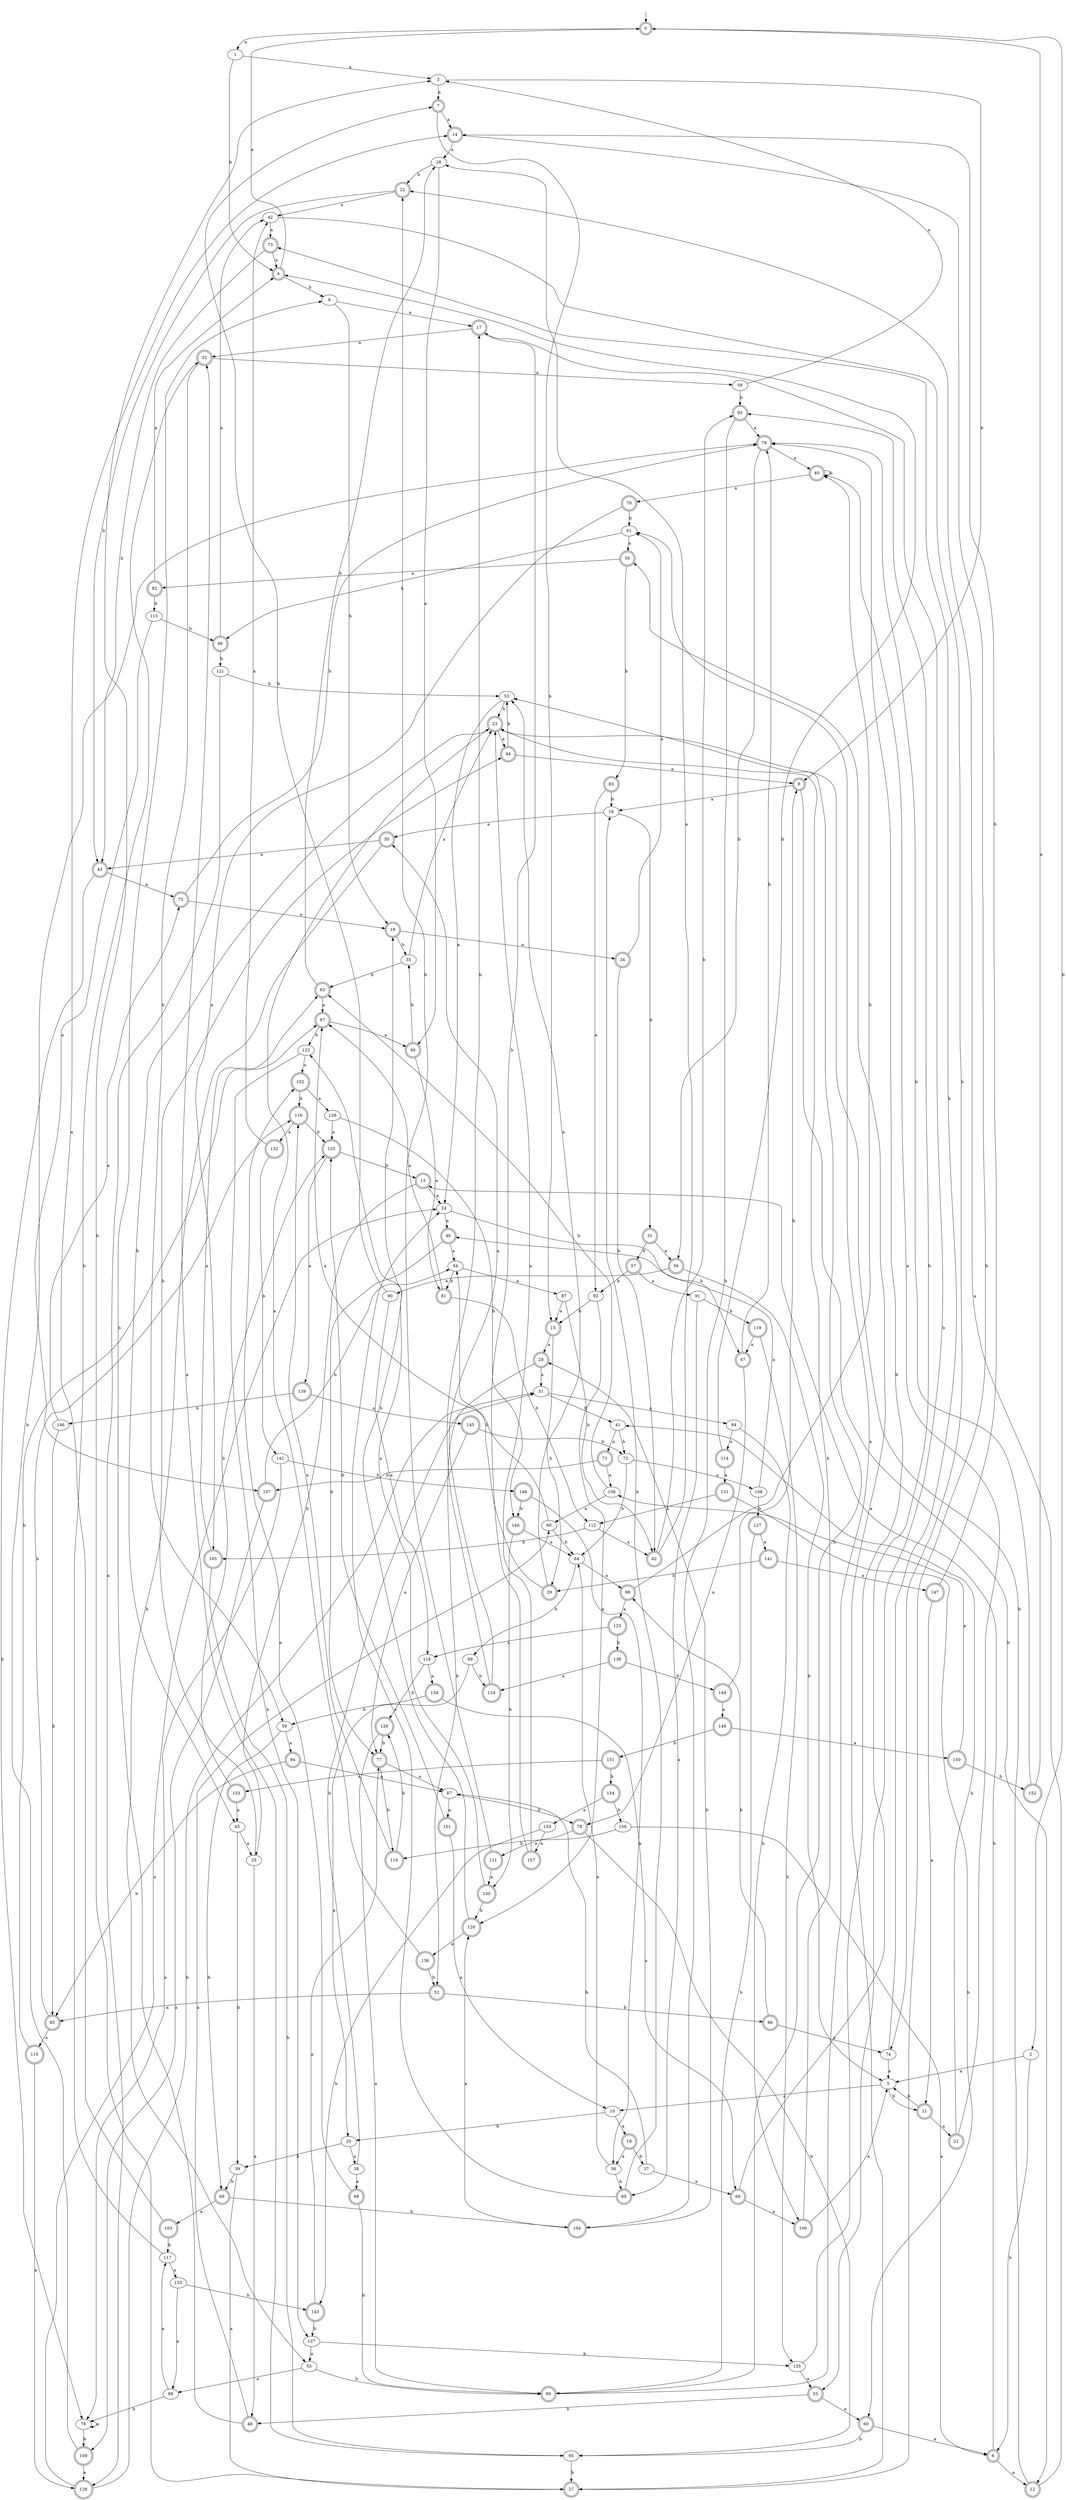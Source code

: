 digraph RandomDFA {
  __start0 [label="", shape=none];
  __start0 -> 0 [label=""];
  0 [shape=circle] [shape=doublecircle]
  0 -> 1 [label="a"]
  0 -> 2 [label="b"]
  1
  1 -> 3 [label="a"]
  1 -> 4 [label="b"]
  2
  2 -> 5 [label="a"]
  2 -> 6 [label="b"]
  3
  3 -> 7 [label="a"]
  3 -> 8 [label="b"]
  4 [shape=doublecircle]
  4 -> 0 [label="a"]
  4 -> 9 [label="b"]
  5
  5 -> 10 [label="a"]
  5 -> 11 [label="b"]
  6 [shape=doublecircle]
  6 -> 12 [label="a"]
  6 -> 13 [label="b"]
  7 [shape=doublecircle]
  7 -> 14 [label="a"]
  7 -> 15 [label="b"]
  8 [shape=doublecircle]
  8 -> 16 [label="a"]
  8 -> 12 [label="b"]
  9
  9 -> 17 [label="a"]
  9 -> 18 [label="b"]
  10
  10 -> 19 [label="a"]
  10 -> 20 [label="b"]
  11 [shape=doublecircle]
  11 -> 21 [label="a"]
  11 -> 5 [label="b"]
  12 [shape=doublecircle]
  12 -> 22 [label="a"]
  12 -> 23 [label="b"]
  13 [shape=doublecircle]
  13 -> 24 [label="a"]
  13 -> 25 [label="b"]
  14 [shape=doublecircle]
  14 -> 26 [label="a"]
  14 -> 27 [label="b"]
  15 [shape=doublecircle]
  15 -> 28 [label="a"]
  15 -> 29 [label="b"]
  16
  16 -> 30 [label="a"]
  16 -> 31 [label="b"]
  17 [shape=doublecircle]
  17 -> 32 [label="a"]
  17 -> 33 [label="b"]
  18 [shape=doublecircle]
  18 -> 34 [label="a"]
  18 -> 35 [label="b"]
  19 [shape=doublecircle]
  19 -> 36 [label="a"]
  19 -> 37 [label="b"]
  20
  20 -> 38 [label="a"]
  20 -> 39 [label="b"]
  21 [shape=doublecircle]
  21 -> 40 [label="a"]
  21 -> 41 [label="b"]
  22 [shape=doublecircle]
  22 -> 42 [label="a"]
  22 -> 43 [label="b"]
  23 [shape=doublecircle]
  23 -> 44 [label="a"]
  23 -> 45 [label="b"]
  24
  24 -> 46 [label="a"]
  24 -> 47 [label="b"]
  25
  25 -> 48 [label="a"]
  25 -> 44 [label="b"]
  26
  26 -> 49 [label="a"]
  26 -> 22 [label="b"]
  27 [shape=doublecircle]
  27 -> 50 [label="a"]
  27 -> 3 [label="b"]
  28 [shape=doublecircle]
  28 -> 51 [label="a"]
  28 -> 52 [label="b"]
  29 [shape=doublecircle]
  29 -> 53 [label="a"]
  29 -> 54 [label="b"]
  30 [shape=doublecircle]
  30 -> 43 [label="a"]
  30 -> 55 [label="b"]
  31 [shape=doublecircle]
  31 -> 56 [label="a"]
  31 -> 57 [label="b"]
  32 [shape=doublecircle]
  32 -> 58 [label="a"]
  32 -> 59 [label="b"]
  33 [shape=doublecircle]
  33 -> 60 [label="a"]
  33 -> 48 [label="b"]
  34 [shape=doublecircle]
  34 -> 61 [label="a"]
  34 -> 62 [label="b"]
  35
  35 -> 23 [label="a"]
  35 -> 63 [label="b"]
  36
  36 -> 64 [label="a"]
  36 -> 65 [label="b"]
  37
  37 -> 66 [label="a"]
  37 -> 67 [label="b"]
  38
  38 -> 68 [label="a"]
  38 -> 51 [label="b"]
  39
  39 -> 27 [label="a"]
  39 -> 69 [label="b"]
  40 [shape=doublecircle]
  40 -> 70 [label="a"]
  40 -> 40 [label="b"]
  41
  41 -> 71 [label="a"]
  41 -> 72 [label="b"]
  42
  42 -> 73 [label="a"]
  42 -> 74 [label="b"]
  43 [shape=doublecircle]
  43 -> 75 [label="a"]
  43 -> 76 [label="b"]
  44 [shape=doublecircle]
  44 -> 8 [label="a"]
  44 -> 53 [label="b"]
  45
  45 -> 25 [label="a"]
  45 -> 39 [label="b"]
  46 [shape=doublecircle]
  46 -> 54 [label="a"]
  46 -> 77 [label="b"]
  47 [shape=doublecircle]
  47 -> 78 [label="a"]
  47 -> 79 [label="b"]
  48 [shape=doublecircle]
  48 -> 80 [label="a"]
  48 -> 9 [label="b"]
  49 [shape=doublecircle]
  49 -> 81 [label="a"]
  49 -> 35 [label="b"]
  50 [shape=doublecircle]
  50 -> 82 [label="a"]
  50 -> 83 [label="b"]
  51
  51 -> 84 [label="a"]
  51 -> 41 [label="b"]
  52 [shape=doublecircle]
  52 -> 85 [label="a"]
  52 -> 86 [label="b"]
  53
  53 -> 24 [label="a"]
  53 -> 23 [label="b"]
  54
  54 -> 87 [label="a"]
  54 -> 81 [label="b"]
  55
  55 -> 88 [label="a"]
  55 -> 89 [label="b"]
  56 [shape=doublecircle]
  56 -> 90 [label="a"]
  56 -> 5 [label="b"]
  57 [shape=doublecircle]
  57 -> 91 [label="a"]
  57 -> 92 [label="b"]
  58
  58 -> 3 [label="a"]
  58 -> 93 [label="b"]
  59
  59 -> 94 [label="a"]
  59 -> 69 [label="b"]
  60 [shape=doublecircle]
  60 -> 6 [label="a"]
  60 -> 95 [label="b"]
  61
  61 -> 50 [label="a"]
  61 -> 96 [label="b"]
  62 [shape=doublecircle]
  62 -> 26 [label="a"]
  62 -> 93 [label="b"]
  63 [shape=doublecircle]
  63 -> 97 [label="a"]
  63 -> 26 [label="b"]
  64
  64 -> 98 [label="a"]
  64 -> 99 [label="b"]
  65 [shape=doublecircle]
  65 -> 24 [label="a"]
  65 -> 16 [label="b"]
  66 [shape=doublecircle]
  66 -> 100 [label="a"]
  66 -> 93 [label="b"]
  67
  67 -> 101 [label="a"]
  67 -> 78 [label="b"]
  68 [shape=doublecircle]
  68 -> 102 [label="a"]
  68 -> 89 [label="b"]
  69 [shape=doublecircle]
  69 -> 103 [label="a"]
  69 -> 104 [label="b"]
  70 [shape=doublecircle]
  70 -> 105 [label="a"]
  70 -> 61 [label="b"]
  71 [shape=doublecircle]
  71 -> 106 [label="a"]
  71 -> 107 [label="b"]
  72
  72 -> 108 [label="a"]
  72 -> 64 [label="b"]
  73 [shape=doublecircle]
  73 -> 4 [label="a"]
  73 -> 43 [label="b"]
  74
  74 -> 5 [label="a"]
  74 -> 73 [label="b"]
  75 [shape=doublecircle]
  75 -> 18 [label="a"]
  75 -> 79 [label="b"]
  76
  76 -> 76 [label="a"]
  76 -> 109 [label="b"]
  77 [shape=doublecircle]
  77 -> 67 [label="a"]
  77 -> 110 [label="b"]
  78 [shape=doublecircle]
  78 -> 111 [label="a"]
  78 -> 95 [label="b"]
  79 [shape=doublecircle]
  79 -> 40 [label="a"]
  79 -> 56 [label="b"]
  80
  80 -> 97 [label="a"]
  80 -> 64 [label="b"]
  81 [shape=doublecircle]
  81 -> 97 [label="a"]
  81 -> 112 [label="b"]
  82 [shape=doublecircle]
  82 -> 4 [label="a"]
  82 -> 113 [label="b"]
  83 [shape=doublecircle]
  83 -> 92 [label="a"]
  83 -> 16 [label="b"]
  84
  84 -> 114 [label="a"]
  84 -> 100 [label="b"]
  85 [shape=doublecircle]
  85 -> 115 [label="a"]
  85 -> 116 [label="b"]
  86 [shape=doublecircle]
  86 -> 74 [label="a"]
  86 -> 98 [label="b"]
  87
  87 -> 15 [label="a"]
  87 -> 62 [label="b"]
  88
  88 -> 117 [label="a"]
  88 -> 76 [label="b"]
  89 [shape=doublecircle]
  89 -> 61 [label="a"]
  89 -> 53 [label="b"]
  90
  90 -> 118 [label="a"]
  90 -> 7 [label="b"]
  91
  91 -> 65 [label="a"]
  91 -> 119 [label="b"]
  92
  92 -> 120 [label="a"]
  92 -> 15 [label="b"]
  93 [shape=doublecircle]
  93 -> 79 [label="a"]
  93 -> 104 [label="b"]
  94 [shape=doublecircle]
  94 -> 67 [label="a"]
  94 -> 85 [label="b"]
  95
  95 -> 32 [label="a"]
  95 -> 27 [label="b"]
  96 [shape=doublecircle]
  96 -> 42 [label="a"]
  96 -> 121 [label="b"]
  97 [shape=doublecircle]
  97 -> 49 [label="a"]
  97 -> 122 [label="b"]
  98 [shape=doublecircle]
  98 -> 123 [label="a"]
  98 -> 40 [label="b"]
  99
  99 -> 20 [label="a"]
  99 -> 124 [label="b"]
  100 [shape=doublecircle]
  100 -> 5 [label="a"]
  100 -> 23 [label="b"]
  101 [shape=doublecircle]
  101 -> 10 [label="a"]
  101 -> 125 [label="b"]
  102 [shape=doublecircle]
  102 -> 126 [label="a"]
  102 -> 116 [label="b"]
  103 [shape=doublecircle]
  103 -> 14 [label="a"]
  103 -> 117 [label="b"]
  104 [shape=doublecircle]
  104 -> 120 [label="a"]
  104 -> 28 [label="b"]
  105 [shape=doublecircle]
  105 -> 63 [label="a"]
  105 -> 95 [label="b"]
  106
  106 -> 80 [label="a"]
  106 -> 63 [label="b"]
  107 [shape=doublecircle]
  107 -> 109 [label="a"]
  107 -> 54 [label="b"]
  108
  108 -> 46 [label="a"]
  108 -> 127 [label="b"]
  109 [shape=doublecircle]
  109 -> 128 [label="a"]
  109 -> 79 [label="b"]
  110 [shape=doublecircle]
  110 -> 116 [label="a"]
  110 -> 129 [label="b"]
  111 [shape=doublecircle]
  111 -> 130 [label="a"]
  111 -> 22 [label="b"]
  112
  112 -> 62 [label="a"]
  112 -> 105 [label="b"]
  113
  113 -> 107 [label="a"]
  113 -> 96 [label="b"]
  114 [shape=doublecircle]
  114 -> 131 [label="a"]
  114 -> 4 [label="b"]
  115 [shape=doublecircle]
  115 -> 128 [label="a"]
  115 -> 97 [label="b"]
  116 [shape=doublecircle]
  116 -> 132 [label="a"]
  116 -> 125 [label="b"]
  117
  117 -> 133 [label="a"]
  117 -> 32 [label="b"]
  118
  118 -> 134 [label="a"]
  118 -> 129 [label="b"]
  119 [shape=doublecircle]
  119 -> 47 [label="a"]
  119 -> 135 [label="b"]
  120 [shape=doublecircle]
  120 -> 136 [label="a"]
  120 -> 18 [label="b"]
  121
  121 -> 128 [label="a"]
  121 -> 53 [label="b"]
  122
  122 -> 102 [label="a"]
  122 -> 137 [label="b"]
  123 [shape=doublecircle]
  123 -> 118 [label="a"]
  123 -> 138 [label="b"]
  124 [shape=doublecircle]
  124 -> 30 [label="a"]
  124 -> 17 [label="b"]
  125 [shape=doublecircle]
  125 -> 139 [label="a"]
  125 -> 13 [label="b"]
  126
  126 -> 125 [label="a"]
  126 -> 140 [label="b"]
  127 [shape=doublecircle]
  127 -> 141 [label="a"]
  127 -> 89 [label="b"]
  128 [shape=doublecircle]
  128 -> 24 [label="a"]
  128 -> 51 [label="b"]
  129 [shape=doublecircle]
  129 -> 89 [label="a"]
  129 -> 77 [label="b"]
  130 [shape=doublecircle]
  130 -> 122 [label="a"]
  130 -> 120 [label="b"]
  131 [shape=doublecircle]
  131 -> 112 [label="a"]
  131 -> 60 [label="b"]
  132 [shape=doublecircle]
  132 -> 42 [label="a"]
  132 -> 142 [label="b"]
  133
  133 -> 88 [label="a"]
  133 -> 143 [label="b"]
  134 [shape=doublecircle]
  134 -> 66 [label="a"]
  134 -> 59 [label="b"]
  135
  135 -> 33 [label="a"]
  135 -> 79 [label="b"]
  136 [shape=doublecircle]
  136 -> 23 [label="a"]
  136 -> 52 [label="b"]
  137
  137 -> 55 [label="a"]
  137 -> 135 [label="b"]
  138 [shape=doublecircle]
  138 -> 124 [label="a"]
  138 -> 144 [label="b"]
  139 [shape=doublecircle]
  139 -> 145 [label="a"]
  139 -> 146 [label="b"]
  140 [shape=doublecircle]
  140 -> 64 [label="a"]
  140 -> 130 [label="b"]
  141 [shape=doublecircle]
  141 -> 147 [label="a"]
  141 -> 29 [label="b"]
  142
  142 -> 76 [label="a"]
  142 -> 148 [label="b"]
  143 [shape=doublecircle]
  143 -> 77 [label="a"]
  143 -> 137 [label="b"]
  144 [shape=doublecircle]
  144 -> 149 [label="a"]
  144 -> 8 [label="b"]
  145 [shape=doublecircle]
  145 -> 77 [label="a"]
  145 -> 72 [label="b"]
  146
  146 -> 75 [label="a"]
  146 -> 85 [label="b"]
  147 [shape=doublecircle]
  147 -> 11 [label="a"]
  147 -> 14 [label="b"]
  148 [shape=doublecircle]
  148 -> 36 [label="a"]
  148 -> 140 [label="b"]
  149 [shape=doublecircle]
  149 -> 150 [label="a"]
  149 -> 151 [label="b"]
  150 [shape=doublecircle]
  150 -> 106 [label="a"]
  150 -> 152 [label="b"]
  151 [shape=doublecircle]
  151 -> 153 [label="a"]
  151 -> 154 [label="b"]
  152 [shape=doublecircle]
  152 -> 0 [label="a"]
  152 -> 79 [label="b"]
  153 [shape=doublecircle]
  153 -> 45 [label="a"]
  153 -> 125 [label="b"]
  154 [shape=doublecircle]
  154 -> 155 [label="a"]
  154 -> 156 [label="b"]
  155
  155 -> 157 [label="a"]
  155 -> 143 [label="b"]
  156
  156 -> 6 [label="a"]
  156 -> 110 [label="b"]
  157 [shape=doublecircle]
  157 -> 23 [label="a"]
  157 -> 17 [label="b"]
}
